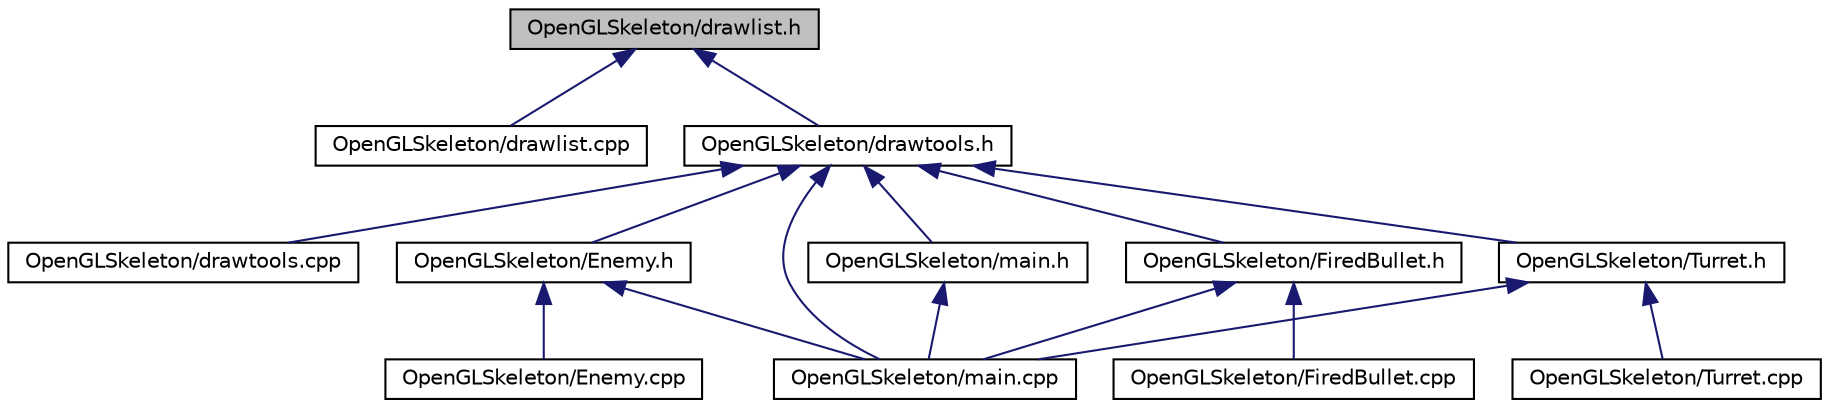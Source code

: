 digraph "OpenGLSkeleton/drawlist.h"
{
  edge [fontname="Helvetica",fontsize="10",labelfontname="Helvetica",labelfontsize="10"];
  node [fontname="Helvetica",fontsize="10",shape=record];
  Node1 [label="OpenGLSkeleton/drawlist.h",height=0.2,width=0.4,color="black", fillcolor="grey75", style="filled", fontcolor="black"];
  Node1 -> Node2 [dir="back",color="midnightblue",fontsize="10",style="solid",fontname="Helvetica"];
  Node2 [label="OpenGLSkeleton/drawlist.cpp",height=0.2,width=0.4,color="black", fillcolor="white", style="filled",URL="$drawlist_8cpp.html"];
  Node1 -> Node3 [dir="back",color="midnightblue",fontsize="10",style="solid",fontname="Helvetica"];
  Node3 [label="OpenGLSkeleton/drawtools.h",height=0.2,width=0.4,color="black", fillcolor="white", style="filled",URL="$drawtools_8h.html"];
  Node3 -> Node4 [dir="back",color="midnightblue",fontsize="10",style="solid",fontname="Helvetica"];
  Node4 [label="OpenGLSkeleton/drawtools.cpp",height=0.2,width=0.4,color="black", fillcolor="white", style="filled",URL="$drawtools_8cpp.html"];
  Node3 -> Node5 [dir="back",color="midnightblue",fontsize="10",style="solid",fontname="Helvetica"];
  Node5 [label="OpenGLSkeleton/Enemy.h",height=0.2,width=0.4,color="black", fillcolor="white", style="filled",URL="$_enemy_8h.html"];
  Node5 -> Node6 [dir="back",color="midnightblue",fontsize="10",style="solid",fontname="Helvetica"];
  Node6 [label="OpenGLSkeleton/Enemy.cpp",height=0.2,width=0.4,color="black", fillcolor="white", style="filled",URL="$_enemy_8cpp.html"];
  Node5 -> Node7 [dir="back",color="midnightblue",fontsize="10",style="solid",fontname="Helvetica"];
  Node7 [label="OpenGLSkeleton/main.cpp",height=0.2,width=0.4,color="black", fillcolor="white", style="filled",URL="$main_8cpp.html"];
  Node3 -> Node8 [dir="back",color="midnightblue",fontsize="10",style="solid",fontname="Helvetica"];
  Node8 [label="OpenGLSkeleton/FiredBullet.h",height=0.2,width=0.4,color="black", fillcolor="white", style="filled",URL="$_fired_bullet_8h.html"];
  Node8 -> Node9 [dir="back",color="midnightblue",fontsize="10",style="solid",fontname="Helvetica"];
  Node9 [label="OpenGLSkeleton/FiredBullet.cpp",height=0.2,width=0.4,color="black", fillcolor="white", style="filled",URL="$_fired_bullet_8cpp.html"];
  Node8 -> Node7 [dir="back",color="midnightblue",fontsize="10",style="solid",fontname="Helvetica"];
  Node3 -> Node10 [dir="back",color="midnightblue",fontsize="10",style="solid",fontname="Helvetica"];
  Node10 [label="OpenGLSkeleton/main.h",height=0.2,width=0.4,color="black", fillcolor="white", style="filled",URL="$main_8h.html"];
  Node10 -> Node7 [dir="back",color="midnightblue",fontsize="10",style="solid",fontname="Helvetica"];
  Node3 -> Node7 [dir="back",color="midnightblue",fontsize="10",style="solid",fontname="Helvetica"];
  Node3 -> Node11 [dir="back",color="midnightblue",fontsize="10",style="solid",fontname="Helvetica"];
  Node11 [label="OpenGLSkeleton/Turret.h",height=0.2,width=0.4,color="black", fillcolor="white", style="filled",URL="$_turret_8h.html"];
  Node11 -> Node7 [dir="back",color="midnightblue",fontsize="10",style="solid",fontname="Helvetica"];
  Node11 -> Node12 [dir="back",color="midnightblue",fontsize="10",style="solid",fontname="Helvetica"];
  Node12 [label="OpenGLSkeleton/Turret.cpp",height=0.2,width=0.4,color="black", fillcolor="white", style="filled",URL="$_turret_8cpp.html"];
}
